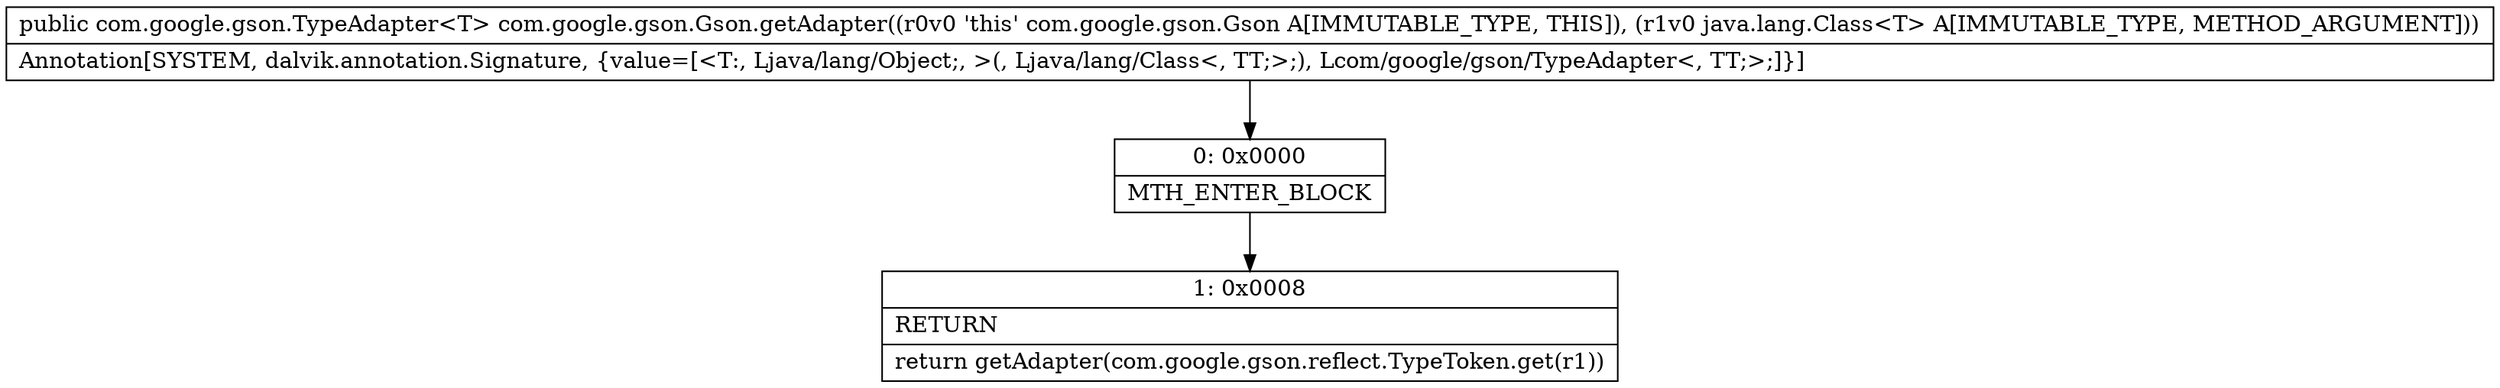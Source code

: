 digraph "CFG forcom.google.gson.Gson.getAdapter(Ljava\/lang\/Class;)Lcom\/google\/gson\/TypeAdapter;" {
Node_0 [shape=record,label="{0\:\ 0x0000|MTH_ENTER_BLOCK\l}"];
Node_1 [shape=record,label="{1\:\ 0x0008|RETURN\l|return getAdapter(com.google.gson.reflect.TypeToken.get(r1))\l}"];
MethodNode[shape=record,label="{public com.google.gson.TypeAdapter\<T\> com.google.gson.Gson.getAdapter((r0v0 'this' com.google.gson.Gson A[IMMUTABLE_TYPE, THIS]), (r1v0 java.lang.Class\<T\> A[IMMUTABLE_TYPE, METHOD_ARGUMENT]))  | Annotation[SYSTEM, dalvik.annotation.Signature, \{value=[\<T:, Ljava\/lang\/Object;, \>(, Ljava\/lang\/Class\<, TT;\>;), Lcom\/google\/gson\/TypeAdapter\<, TT;\>;]\}]\l}"];
MethodNode -> Node_0;
Node_0 -> Node_1;
}

